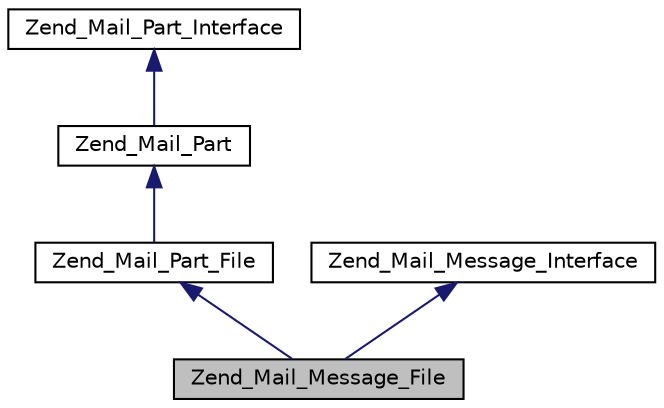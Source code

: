 digraph G
{
  edge [fontname="Helvetica",fontsize="10",labelfontname="Helvetica",labelfontsize="10"];
  node [fontname="Helvetica",fontsize="10",shape=record];
  Node1 [label="Zend_Mail_Message_File",height=0.2,width=0.4,color="black", fillcolor="grey75", style="filled" fontcolor="black"];
  Node2 -> Node1 [dir="back",color="midnightblue",fontsize="10",style="solid",fontname="Helvetica"];
  Node2 [label="Zend_Mail_Part_File",height=0.2,width=0.4,color="black", fillcolor="white", style="filled",URL="$class_zend___mail___part___file.html"];
  Node3 -> Node2 [dir="back",color="midnightblue",fontsize="10",style="solid",fontname="Helvetica"];
  Node3 [label="Zend_Mail_Part",height=0.2,width=0.4,color="black", fillcolor="white", style="filled",URL="$class_zend___mail___part.html"];
  Node4 -> Node3 [dir="back",color="midnightblue",fontsize="10",style="solid",fontname="Helvetica"];
  Node4 [label="Zend_Mail_Part_Interface",height=0.2,width=0.4,color="black", fillcolor="white", style="filled",URL="$interface_zend___mail___part___interface.html"];
  Node5 -> Node1 [dir="back",color="midnightblue",fontsize="10",style="solid",fontname="Helvetica"];
  Node5 [label="Zend_Mail_Message_Interface",height=0.2,width=0.4,color="black", fillcolor="white", style="filled",URL="$interface_zend___mail___message___interface.html"];
}
